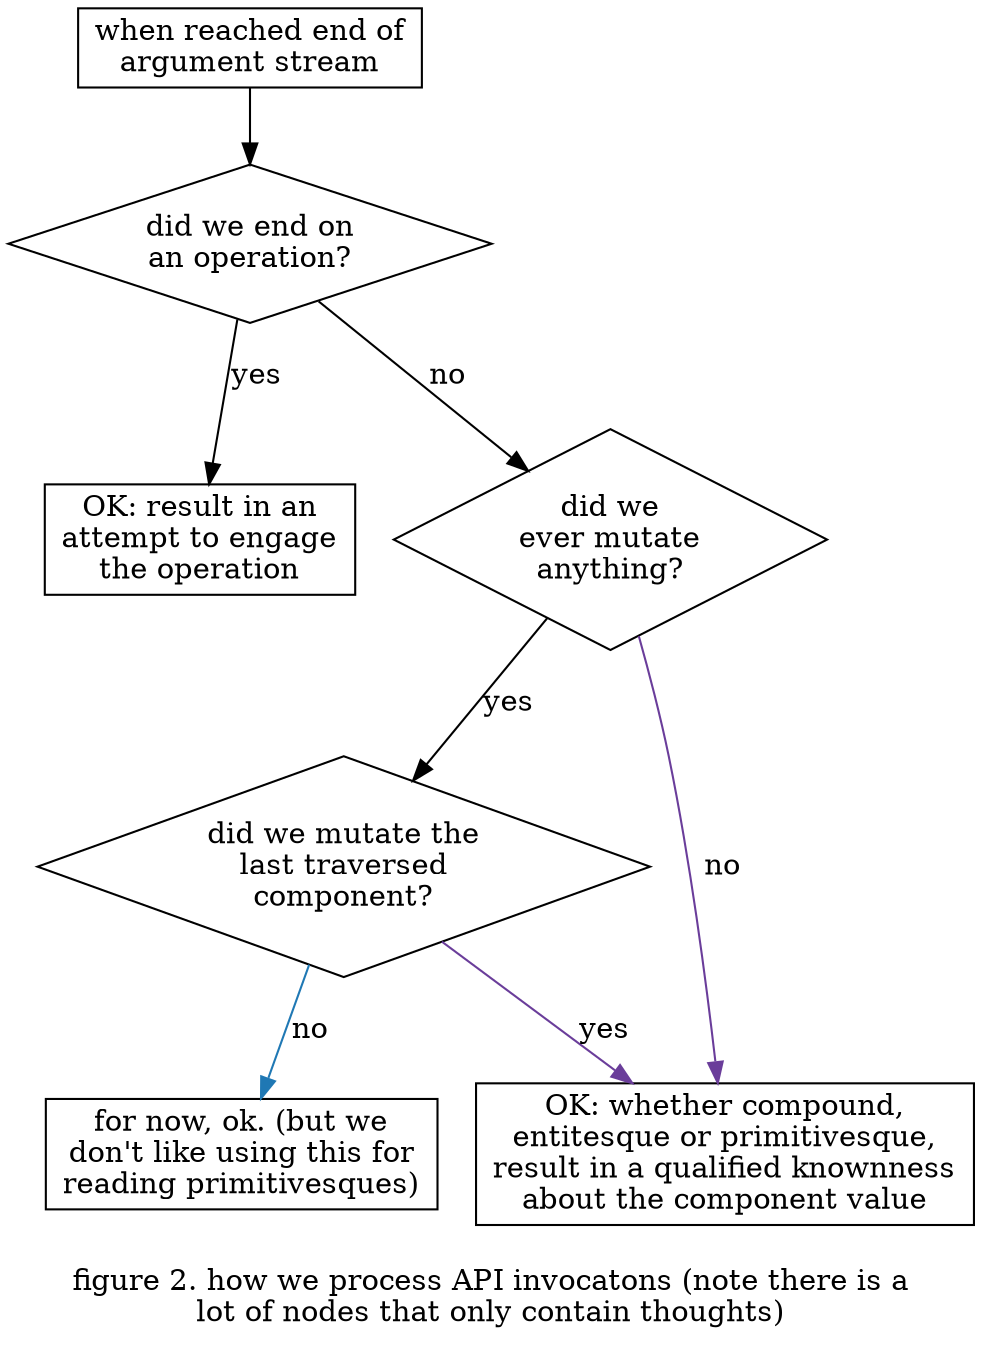 digraph g {

  edge [colorscheme=paired10]

  label="\nfigure 2. how we process API invocatons (note there is a
lot of nodes that only contain thoughts)"

  here [label="when reached end of\nargument stream" shape=rectangle]

  here->end_oper

  end_oper [label="did we end on\nan operation?" shape=diamond]
  end_oper->oper_yes [label="yes"]
  oper_yes [label="OK: result in an\nattempt to engage\nthe operation" shape=rectangle]
  end_oper->oper_no [label="no"]

  oper_no [label="did we\never mutate\nanything?" shape=diamond]
  oper_no->muta_yes [label="yes"]
  oper_no->muta_no [label="no" color=10]

  muta_no [label="OK: whether compound,\nentitesque or primitivesque,
result in a qualified knownness
about the component value" shape=rectangle]


  muta_yes [label="did we mutate the
last traversed
component?" shape=diamond]

  muta_yes->muta_no [label="yes" color=10]
  muta_yes->x1_no [label="no" color=2]

  x1_no [label="for now, ok. (but we
don't like using this for\nreading primitivesques)" shape=rectangle]

}
